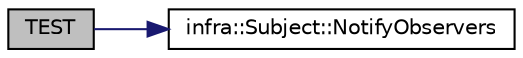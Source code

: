 digraph "TEST"
{
 // INTERACTIVE_SVG=YES
  edge [fontname="Helvetica",fontsize="10",labelfontname="Helvetica",labelfontsize="10"];
  node [fontname="Helvetica",fontsize="10",shape=record];
  rankdir="LR";
  Node46 [label="TEST",height=0.2,width=0.4,color="black", fillcolor="grey75", style="filled", fontcolor="black"];
  Node46 -> Node47 [color="midnightblue",fontsize="10",style="solid",fontname="Helvetica"];
  Node47 [label="infra::Subject::NotifyObservers",height=0.2,width=0.4,color="black", fillcolor="white", style="filled",URL="$d1/db2/classinfra_1_1_subject.html#a0992f3cdf215e556c9a1166d2234ecba"];
}
